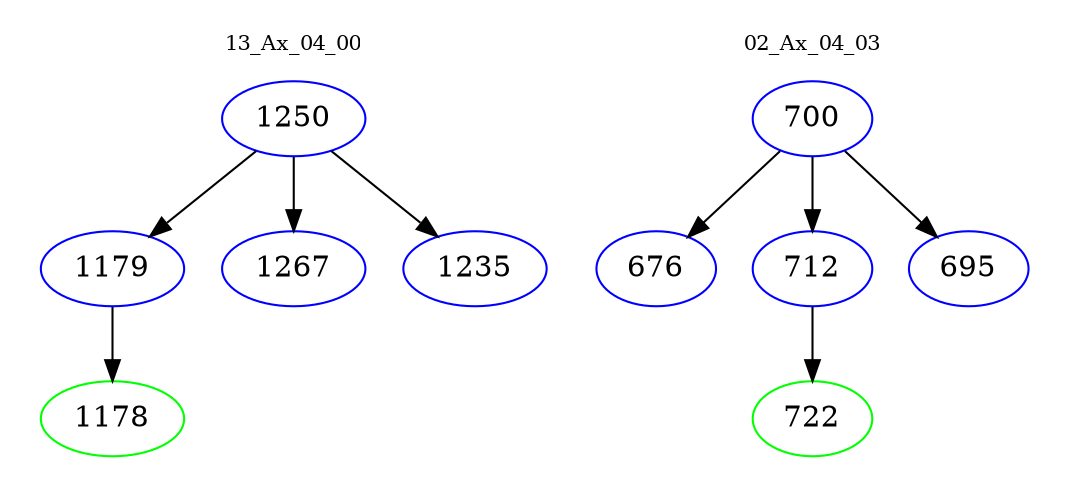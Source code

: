 digraph{
subgraph cluster_0 {
color = white
label = "13_Ax_04_00";
fontsize=10;
T0_1250 [label="1250", color="blue"]
T0_1250 -> T0_1179 [color="black"]
T0_1179 [label="1179", color="blue"]
T0_1179 -> T0_1178 [color="black"]
T0_1178 [label="1178", color="green"]
T0_1250 -> T0_1267 [color="black"]
T0_1267 [label="1267", color="blue"]
T0_1250 -> T0_1235 [color="black"]
T0_1235 [label="1235", color="blue"]
}
subgraph cluster_1 {
color = white
label = "02_Ax_04_03";
fontsize=10;
T1_700 [label="700", color="blue"]
T1_700 -> T1_676 [color="black"]
T1_676 [label="676", color="blue"]
T1_700 -> T1_712 [color="black"]
T1_712 [label="712", color="blue"]
T1_712 -> T1_722 [color="black"]
T1_722 [label="722", color="green"]
T1_700 -> T1_695 [color="black"]
T1_695 [label="695", color="blue"]
}
}
